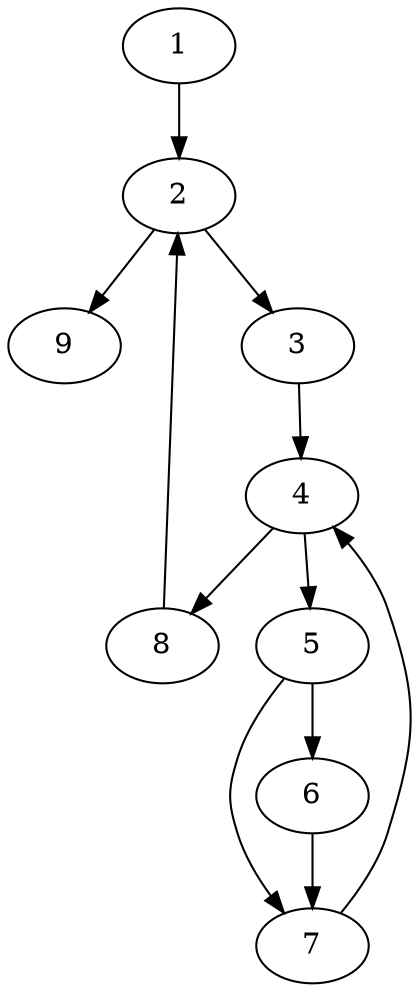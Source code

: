 Digraph G {
	1 -> 2;
	2 -> 9;
	2 -> 3;
	3 -> 4;
	4 -> 8;
	4 -> 5;
	5 -> 7;
	5 -> 6;
	6 -> 7;
	7 -> 4;
	8 -> 2;
} 